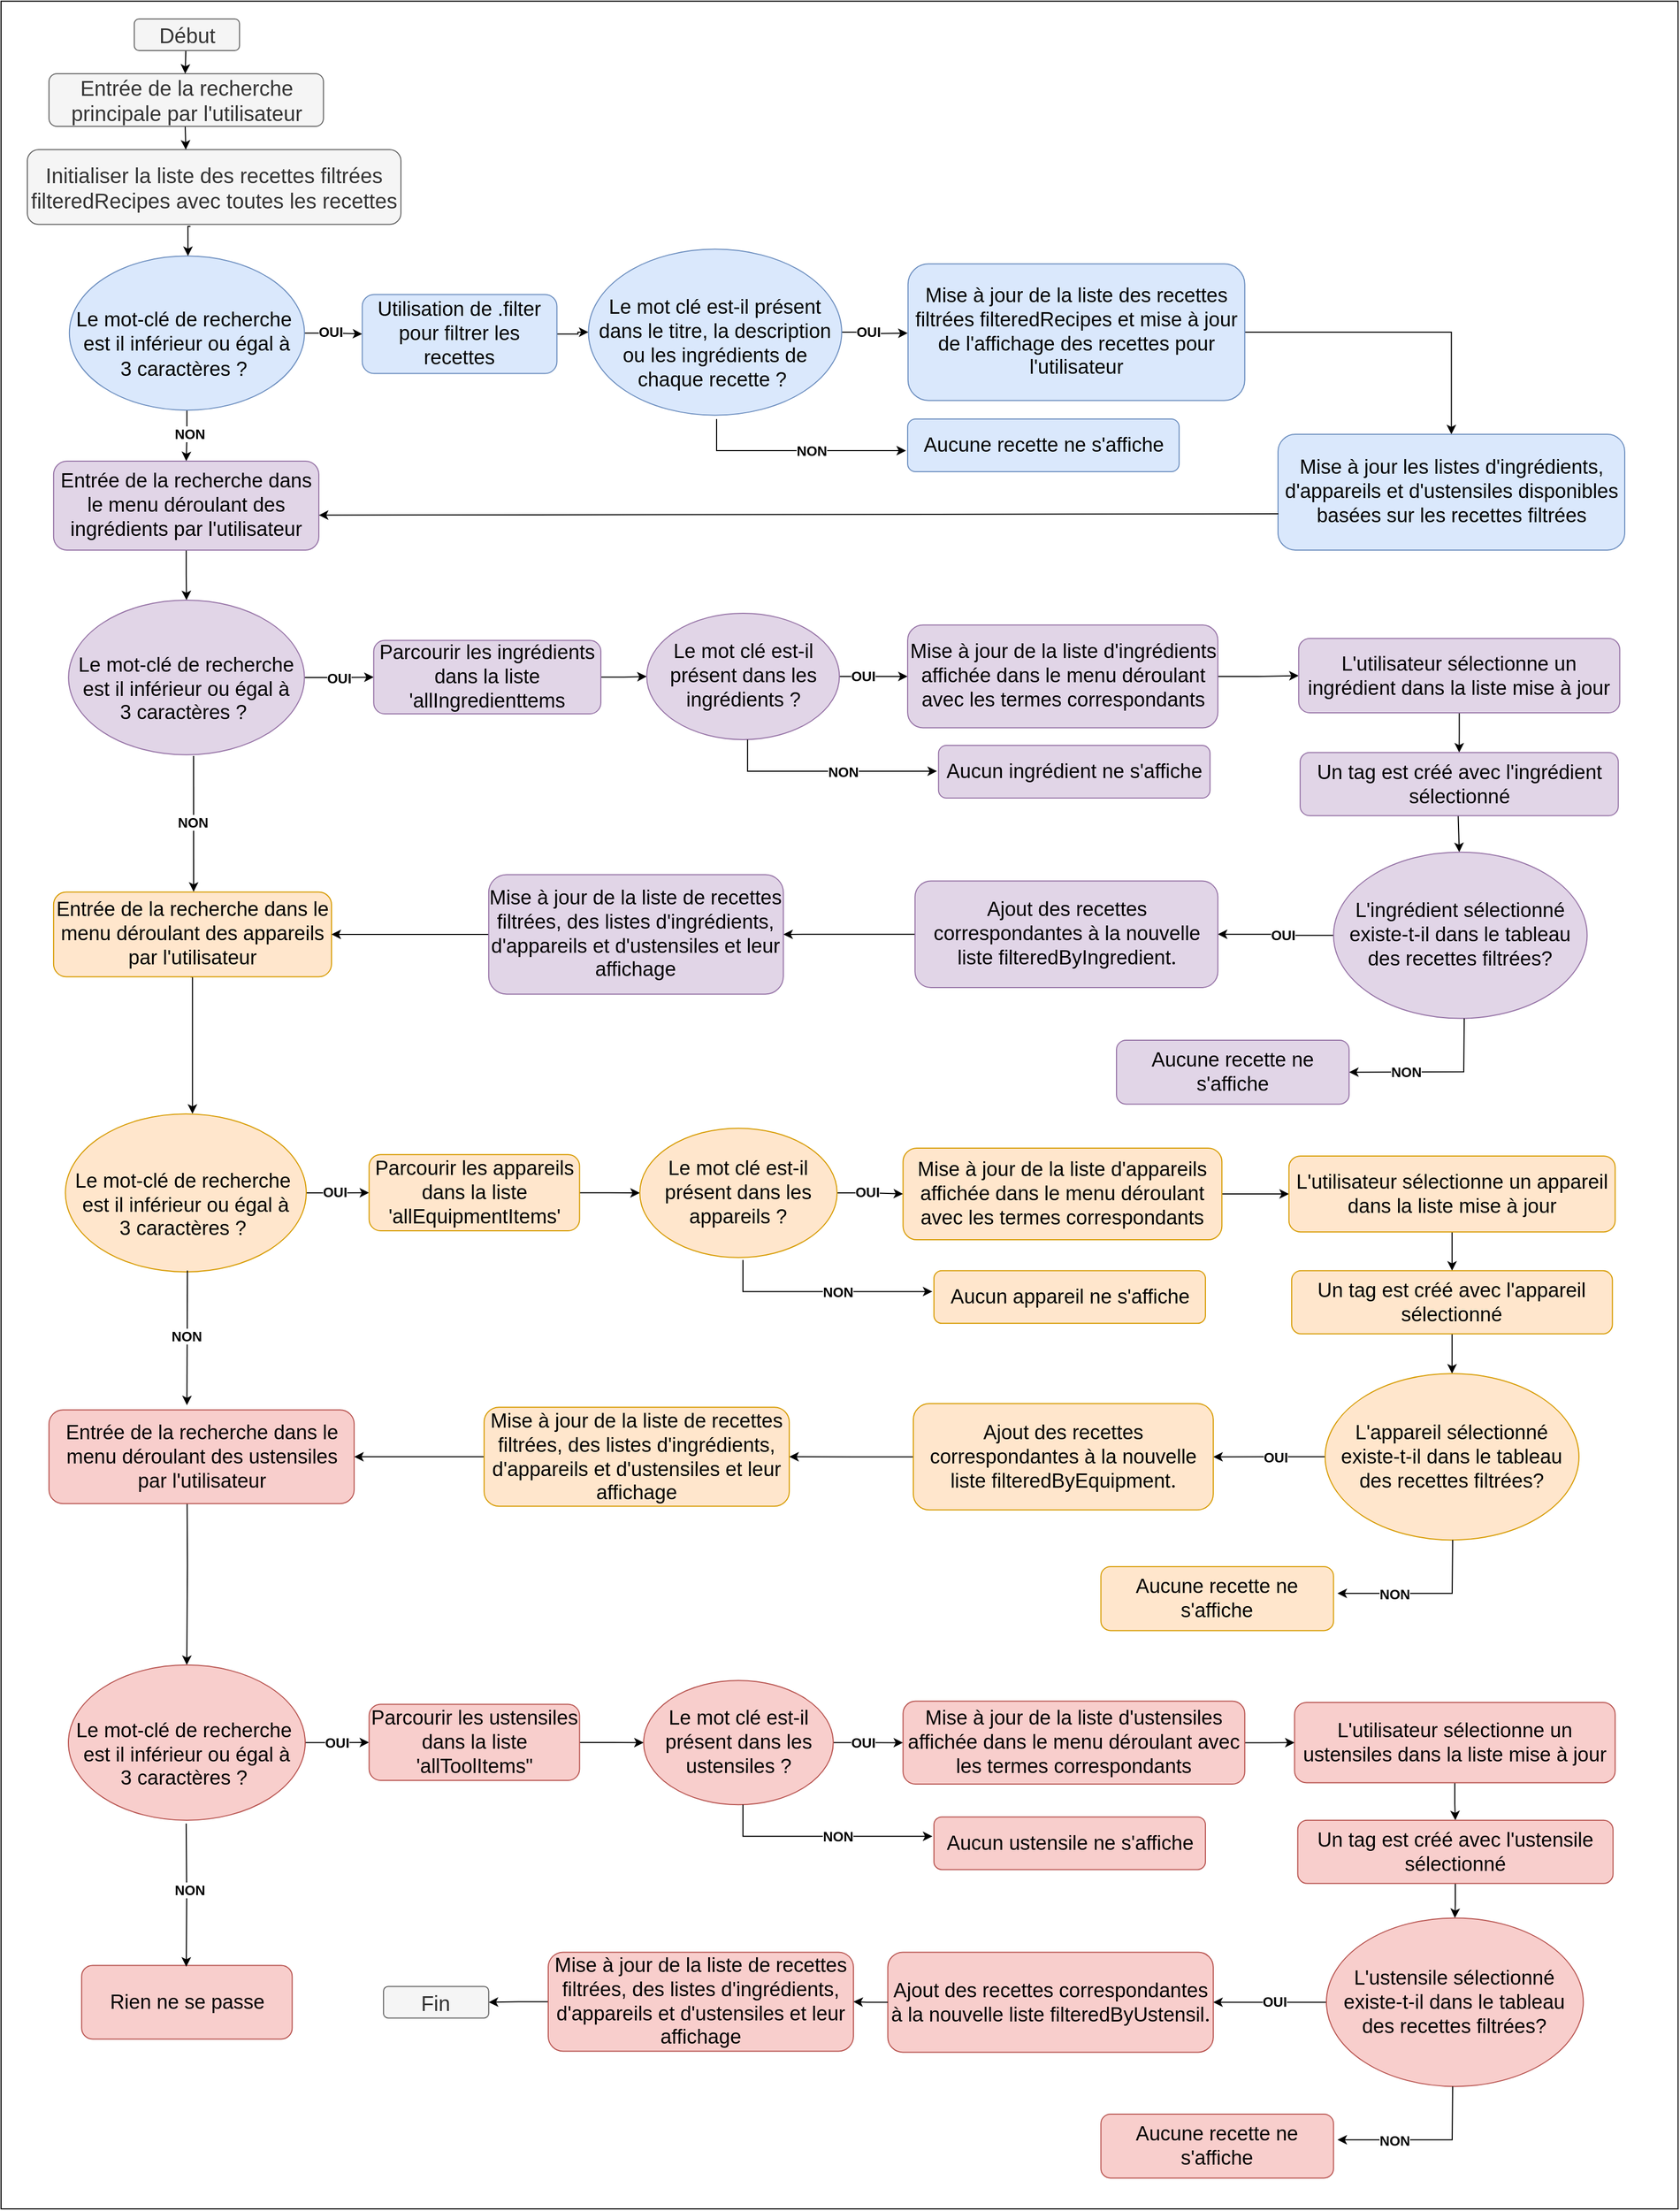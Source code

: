 <mxfile version="24.4.14" type="github">
  <diagram name="Page-1" id="Ul3hG8IQeu0czUQaKyKT">
    <mxGraphModel dx="1240" dy="653" grid="1" gridSize="10" guides="1" tooltips="1" connect="1" arrows="1" fold="1" page="1" pageScale="1" pageWidth="827" pageHeight="1169" math="0" shadow="0">
      <root>
        <mxCell id="0" />
        <mxCell id="1" parent="0" />
        <mxCell id="y2qfPMTWO536Oq6Htdhc-1" value="" style="rounded=0;whiteSpace=wrap;html=1;" vertex="1" parent="1">
          <mxGeometry x="220" y="23.16" width="1593.68" height="2096.84" as="geometry" />
        </mxCell>
        <mxCell id="y2qfPMTWO536Oq6Htdhc-2" value="&lt;font style=&quot;font-size: 20px;&quot;&gt;&lt;font style=&quot;font-size: 20px;&quot;&gt;Initialiser la liste des&amp;nbsp;&lt;/font&gt;&lt;font style=&quot;background-color: initial; font-size: 20px;&quot;&gt;recettes&amp;nbsp;&lt;/font&gt;&lt;span style=&quot;background-color: initial;&quot;&gt;filtrées filteredRecipes avec&amp;nbsp;&lt;/span&gt;&lt;/font&gt;&lt;span style=&quot;font-size: 20px; background-color: initial;&quot;&gt;toutes les recettes&lt;/span&gt;" style="rounded=1;whiteSpace=wrap;html=1;fillColor=#f5f5f5;strokeColor=#666666;fontColor=#333333;" vertex="1" parent="1">
          <mxGeometry x="245.01" y="164.09" width="354.99" height="71" as="geometry" />
        </mxCell>
        <mxCell id="y2qfPMTWO536Oq6Htdhc-3" value="" style="edgeStyle=orthogonalEdgeStyle;rounded=0;orthogonalLoop=1;jettySize=auto;html=1;" edge="1" parent="1" source="y2qfPMTWO536Oq6Htdhc-7" target="y2qfPMTWO536Oq6Htdhc-15">
          <mxGeometry relative="1" as="geometry" />
        </mxCell>
        <mxCell id="y2qfPMTWO536Oq6Htdhc-4" value="OUI" style="edgeLabel;html=1;align=center;verticalAlign=middle;resizable=0;points=[];fontSize=13;fontStyle=1" vertex="1" connectable="0" parent="y2qfPMTWO536Oq6Htdhc-3">
          <mxGeometry x="-0.139" y="2" relative="1" as="geometry">
            <mxPoint as="offset" />
          </mxGeometry>
        </mxCell>
        <mxCell id="y2qfPMTWO536Oq6Htdhc-5" value="" style="edgeStyle=orthogonalEdgeStyle;rounded=0;orthogonalLoop=1;jettySize=auto;html=1;entryX=0.5;entryY=0;entryDx=0;entryDy=0;" edge="1" parent="1" source="y2qfPMTWO536Oq6Htdhc-7" target="y2qfPMTWO536Oq6Htdhc-26">
          <mxGeometry relative="1" as="geometry">
            <mxPoint x="391.24" y="420" as="targetPoint" />
          </mxGeometry>
        </mxCell>
        <mxCell id="y2qfPMTWO536Oq6Htdhc-6" value="NON" style="edgeLabel;html=1;align=center;verticalAlign=middle;resizable=0;points=[];fontStyle=1;fontSize=13;" vertex="1" connectable="0" parent="y2qfPMTWO536Oq6Htdhc-5">
          <mxGeometry x="-0.093" y="2" relative="1" as="geometry">
            <mxPoint as="offset" />
          </mxGeometry>
        </mxCell>
        <mxCell id="y2qfPMTWO536Oq6Htdhc-7" value="&lt;font style=&quot;font-size: 19px;&quot;&gt;&lt;font style=&quot;font-size: 19px;&quot;&gt;&amp;nbsp;&lt;/font&gt;&lt;/font&gt;&lt;div&gt;&lt;font style=&quot;font-size: 19px;&quot;&gt;&lt;font style=&quot;font-size: 19px;&quot;&gt;Le mot-clé de recherche&amp;nbsp;&lt;/font&gt;&lt;/font&gt;&lt;div style=&quot;font-size: 19px;&quot;&gt;&lt;font style=&quot;font-size: 19px;&quot;&gt;&lt;font style=&quot;font-size: 19px;&quot;&gt;&amp;nbsp;est il&amp;nbsp;&lt;/font&gt;&lt;font style=&quot;background-color: initial; font-size: 19px;&quot;&gt;inférieur ou égal&amp;nbsp;&lt;/font&gt;&lt;span style=&quot;background-color: initial;&quot;&gt;à&amp;nbsp;&lt;/span&gt;&lt;/font&gt;&lt;/div&gt;&lt;div style=&quot;font-size: 19px;&quot;&gt;&lt;span style=&quot;background-color: initial;&quot;&gt;&lt;font style=&quot;font-size: 19px;&quot;&gt;3 caractères ?&lt;/font&gt;&lt;font style=&quot;font-size: 20px;&quot;&gt;&amp;nbsp;&lt;/font&gt;&lt;/span&gt;&lt;/div&gt;&lt;/div&gt;" style="ellipse;whiteSpace=wrap;html=1;aspect=fixed;fillColor=#dae8fc;strokeColor=#6c8ebf;" vertex="1" parent="1">
          <mxGeometry x="284.93" y="265.16" width="223.4" height="146.42" as="geometry" />
        </mxCell>
        <mxCell id="y2qfPMTWO536Oq6Htdhc-8" value="" style="edgeStyle=orthogonalEdgeStyle;rounded=0;orthogonalLoop=1;jettySize=auto;html=1;" edge="1" parent="1">
          <mxGeometry relative="1" as="geometry">
            <mxPoint x="395" y="142" as="sourcePoint" />
            <mxPoint x="395.571" y="164.09" as="targetPoint" />
          </mxGeometry>
        </mxCell>
        <mxCell id="y2qfPMTWO536Oq6Htdhc-9" value="&lt;font style=&quot;font-size: 20px;&quot;&gt;Entrée de la recherche principale par l&#39;utilisateur&lt;/font&gt;" style="rounded=1;whiteSpace=wrap;html=1;fillColor=#f5f5f5;strokeColor=#666666;fontColor=#333333;" vertex="1" parent="1">
          <mxGeometry x="265.55" y="92" width="260.81" height="50" as="geometry" />
        </mxCell>
        <mxCell id="y2qfPMTWO536Oq6Htdhc-10" value="" style="edgeStyle=orthogonalEdgeStyle;rounded=0;orthogonalLoop=1;jettySize=auto;html=1;" edge="1" parent="1">
          <mxGeometry relative="1" as="geometry">
            <mxPoint x="395.571" y="70" as="sourcePoint" />
            <mxPoint x="395" y="92" as="targetPoint" />
          </mxGeometry>
        </mxCell>
        <mxCell id="y2qfPMTWO536Oq6Htdhc-11" value="&lt;font style=&quot;font-size: 20px;&quot;&gt;Début&lt;/font&gt;" style="rounded=1;whiteSpace=wrap;html=1;fillColor=#f5f5f5;strokeColor=#666666;fontColor=#333333;" vertex="1" parent="1">
          <mxGeometry x="346.64" y="40" width="99.97" height="30" as="geometry" />
        </mxCell>
        <mxCell id="y2qfPMTWO536Oq6Htdhc-12" value="" style="endArrow=none;html=1;rounded=0;strokeColor=#FFFFFF;" edge="1" parent="1" source="y2qfPMTWO536Oq6Htdhc-94">
          <mxGeometry width="50" height="50" relative="1" as="geometry">
            <mxPoint x="823.87" y="1158.69" as="sourcePoint" />
            <mxPoint x="953.87" y="1158.69" as="targetPoint" />
          </mxGeometry>
        </mxCell>
        <mxCell id="y2qfPMTWO536Oq6Htdhc-13" value="" style="endArrow=classic;html=1;rounded=0;strokeColor=#FFFFFF;" edge="1" parent="1">
          <mxGeometry width="50" height="50" relative="1" as="geometry">
            <mxPoint x="953.87" y="1159.69" as="sourcePoint" />
            <mxPoint x="953.87" y="1229.69" as="targetPoint" />
          </mxGeometry>
        </mxCell>
        <mxCell id="y2qfPMTWO536Oq6Htdhc-14" value="" style="edgeStyle=orthogonalEdgeStyle;rounded=0;orthogonalLoop=1;jettySize=auto;html=1;" edge="1" parent="1" source="y2qfPMTWO536Oq6Htdhc-15" target="y2qfPMTWO536Oq6Htdhc-21">
          <mxGeometry relative="1" as="geometry" />
        </mxCell>
        <mxCell id="y2qfPMTWO536Oq6Htdhc-15" value="&lt;font style=&quot;font-size: 19px;&quot;&gt;Utilisation de .filter pour filtrer les recettes&lt;/font&gt;" style="rounded=1;whiteSpace=wrap;html=1;fillColor=#dae8fc;strokeColor=#6c8ebf;" vertex="1" parent="1">
          <mxGeometry x="563.24" y="301.73" width="185" height="75" as="geometry" />
        </mxCell>
        <mxCell id="y2qfPMTWO536Oq6Htdhc-16" value="" style="endArrow=classic;html=1;rounded=0;strokeColor=#FFFFFF;" edge="1" parent="1" source="y2qfPMTWO536Oq6Htdhc-96">
          <mxGeometry width="50" height="50" relative="1" as="geometry">
            <mxPoint x="643.87" y="1158.69" as="sourcePoint" />
            <mxPoint x="643.87" y="1408.69" as="targetPoint" />
          </mxGeometry>
        </mxCell>
        <mxCell id="y2qfPMTWO536Oq6Htdhc-19" value="" style="edgeStyle=orthogonalEdgeStyle;rounded=0;orthogonalLoop=1;jettySize=auto;html=1;" edge="1" parent="1" source="y2qfPMTWO536Oq6Htdhc-21">
          <mxGeometry relative="1" as="geometry">
            <mxPoint x="1081.54" y="338.391" as="targetPoint" />
          </mxGeometry>
        </mxCell>
        <mxCell id="y2qfPMTWO536Oq6Htdhc-20" value="OUI" style="edgeLabel;html=1;align=center;verticalAlign=middle;resizable=0;points=[];fontSize=13;fontStyle=1" vertex="1" connectable="0" parent="y2qfPMTWO536Oq6Htdhc-19">
          <mxGeometry x="-0.221" y="5" relative="1" as="geometry">
            <mxPoint y="4" as="offset" />
          </mxGeometry>
        </mxCell>
        <mxCell id="y2qfPMTWO536Oq6Htdhc-21" value="&lt;div style=&quot;font-size: 19px;&quot;&gt;&lt;font style=&quot;font-size: 19px;&quot;&gt;&lt;br&gt;&lt;/font&gt;&lt;/div&gt;&lt;font style=&quot;font-size: 19px;&quot;&gt;Le mot clé est-il présent dans le titre, la description ou les ingrédients de chaque recette ?&amp;nbsp;&lt;/font&gt;" style="ellipse;whiteSpace=wrap;html=1;aspect=fixed;fillColor=#dae8fc;strokeColor=#6c8ebf;" vertex="1" parent="1">
          <mxGeometry x="778.22" y="258.64" width="240.63" height="157.71" as="geometry" />
        </mxCell>
        <mxCell id="y2qfPMTWO536Oq6Htdhc-22" value="" style="edgeStyle=orthogonalEdgeStyle;rounded=0;orthogonalLoop=1;jettySize=auto;html=1;" edge="1" parent="1" source="y2qfPMTWO536Oq6Htdhc-23" target="y2qfPMTWO536Oq6Htdhc-24">
          <mxGeometry relative="1" as="geometry" />
        </mxCell>
        <mxCell id="y2qfPMTWO536Oq6Htdhc-23" value="&lt;font style=&quot;font-size: 19px;&quot;&gt;Mise à jour de la liste des recettes filtrées filteredRecipes et mise à jour de l&#39;affichage des recettes pour l&#39;utilisateur&lt;/font&gt;" style="rounded=1;whiteSpace=wrap;html=1;fillColor=#dae8fc;strokeColor=#6c8ebf;" vertex="1" parent="1">
          <mxGeometry x="1081.89" y="272.66" width="320" height="129.66" as="geometry" />
        </mxCell>
        <mxCell id="y2qfPMTWO536Oq6Htdhc-24" value="&lt;font style=&quot;font-size: 19px;&quot;&gt;Mise à jour les listes d&#39;ingrédients, d&#39;appareils et d&#39;ustensiles disponibles basées sur les recettes filtrées&lt;/font&gt;" style="rounded=1;whiteSpace=wrap;html=1;fillColor=#dae8fc;strokeColor=#6c8ebf;" vertex="1" parent="1">
          <mxGeometry x="1433.5" y="434.46" width="329.48" height="110" as="geometry" />
        </mxCell>
        <mxCell id="y2qfPMTWO536Oq6Htdhc-25" value="" style="edgeStyle=orthogonalEdgeStyle;rounded=0;orthogonalLoop=1;jettySize=auto;html=1;" edge="1" parent="1" source="y2qfPMTWO536Oq6Htdhc-26" target="y2qfPMTWO536Oq6Htdhc-29">
          <mxGeometry relative="1" as="geometry" />
        </mxCell>
        <mxCell id="y2qfPMTWO536Oq6Htdhc-26" value="&lt;font style=&quot;font-size: 19px;&quot;&gt;Entrée de la recherche dans le menu déroulant des ingrédients par l&#39;utilisateur&lt;/font&gt;" style="rounded=1;whiteSpace=wrap;html=1;fillColor=#e1d5e7;strokeColor=#9673a6;" vertex="1" parent="1">
          <mxGeometry x="269.92" y="460" width="252.07" height="84.46" as="geometry" />
        </mxCell>
        <mxCell id="y2qfPMTWO536Oq6Htdhc-27" value="" style="edgeStyle=orthogonalEdgeStyle;rounded=0;orthogonalLoop=1;jettySize=auto;html=1;" edge="1" parent="1" source="y2qfPMTWO536Oq6Htdhc-29" target="y2qfPMTWO536Oq6Htdhc-31">
          <mxGeometry relative="1" as="geometry" />
        </mxCell>
        <mxCell id="y2qfPMTWO536Oq6Htdhc-28" value="OUI" style="edgeLabel;html=1;align=center;verticalAlign=middle;resizable=0;points=[];fontStyle=1;fontSize=13;" vertex="1" connectable="0" parent="y2qfPMTWO536Oq6Htdhc-27">
          <mxGeometry x="-0.032" relative="1" as="geometry">
            <mxPoint as="offset" />
          </mxGeometry>
        </mxCell>
        <mxCell id="y2qfPMTWO536Oq6Htdhc-29" value="&lt;div&gt;&lt;font style=&quot;font-size: 19px;&quot;&gt;&lt;font style=&quot;font-size: 19px;&quot;&gt;&lt;br&gt;&lt;/font&gt;&lt;/font&gt;&lt;/div&gt;&lt;font style=&quot;font-size: 19px;&quot;&gt;&lt;font style=&quot;font-size: 19px;&quot;&gt;&amp;nbsp;&lt;/font&gt;&lt;font style=&quot;font-size: 19px;&quot;&gt;Le mot-clé de recherche&amp;nbsp;&lt;/font&gt;&lt;/font&gt;&lt;div style=&quot;font-size: 19px;&quot;&gt;&lt;font style=&quot;font-size: 19px;&quot;&gt;&lt;font style=&quot;font-size: 19px;&quot;&gt;&amp;nbsp;est il&amp;nbsp;&lt;/font&gt;&lt;font style=&quot;background-color: initial; font-size: 19px;&quot;&gt;inférieur ou égal&amp;nbsp;&lt;/font&gt;&lt;span style=&quot;background-color: initial;&quot;&gt;à&amp;nbsp;&lt;/span&gt;&lt;/font&gt;&lt;/div&gt;&lt;div style=&quot;font-size: 19px;&quot;&gt;&lt;span style=&quot;background-color: initial;&quot;&gt;&lt;font style=&quot;font-size: 19px;&quot;&gt;&lt;font style=&quot;font-size: 19px;&quot;&gt;3 caractères ?&lt;/font&gt;&lt;font style=&quot;font-size: 19px;&quot;&gt;&amp;nbsp;&lt;/font&gt;&lt;/font&gt;&lt;/span&gt;&lt;/div&gt;" style="ellipse;whiteSpace=wrap;html=1;aspect=fixed;fillColor=#e1d5e7;strokeColor=#9673a6;" vertex="1" parent="1">
          <mxGeometry x="284.14" y="592" width="224.16" height="146.91" as="geometry" />
        </mxCell>
        <mxCell id="y2qfPMTWO536Oq6Htdhc-30" value="" style="edgeStyle=orthogonalEdgeStyle;rounded=0;orthogonalLoop=1;jettySize=auto;html=1;" edge="1" parent="1" source="y2qfPMTWO536Oq6Htdhc-31" target="y2qfPMTWO536Oq6Htdhc-34">
          <mxGeometry relative="1" as="geometry" />
        </mxCell>
        <mxCell id="y2qfPMTWO536Oq6Htdhc-31" value="&lt;font style=&quot;font-size: 19px;&quot;&gt;Parcourir les ingrédients dans la liste &#39;allIngredienttems&lt;/font&gt;" style="rounded=1;whiteSpace=wrap;html=1;fillColor=#e1d5e7;strokeColor=#9673a6;" vertex="1" parent="1">
          <mxGeometry x="574.14" y="630.27" width="215.86" height="69.73" as="geometry" />
        </mxCell>
        <mxCell id="y2qfPMTWO536Oq6Htdhc-32" value="" style="edgeStyle=orthogonalEdgeStyle;rounded=0;orthogonalLoop=1;jettySize=auto;html=1;" edge="1" parent="1" source="y2qfPMTWO536Oq6Htdhc-34" target="y2qfPMTWO536Oq6Htdhc-36">
          <mxGeometry relative="1" as="geometry" />
        </mxCell>
        <mxCell id="y2qfPMTWO536Oq6Htdhc-33" value="OUI" style="edgeLabel;html=1;align=center;verticalAlign=middle;resizable=0;points=[];fontSize=13;fontStyle=1" vertex="1" connectable="0" parent="y2qfPMTWO536Oq6Htdhc-32">
          <mxGeometry x="-0.456" y="2" relative="1" as="geometry">
            <mxPoint x="5" y="1" as="offset" />
          </mxGeometry>
        </mxCell>
        <mxCell id="y2qfPMTWO536Oq6Htdhc-34" value="&lt;font style=&quot;font-size: 19px;&quot;&gt;Le mot clé est-il présent dans les ingrédients ?&lt;/font&gt;" style="ellipse;whiteSpace=wrap;html=1;aspect=fixed;fillColor=#e1d5e7;strokeColor=#9673a6;" vertex="1" parent="1">
          <mxGeometry x="833.58" y="604.46" width="183.09" height="120" as="geometry" />
        </mxCell>
        <mxCell id="y2qfPMTWO536Oq6Htdhc-35" value="" style="edgeStyle=orthogonalEdgeStyle;rounded=0;orthogonalLoop=1;jettySize=auto;html=1;" edge="1" parent="1" source="y2qfPMTWO536Oq6Htdhc-36" target="y2qfPMTWO536Oq6Htdhc-38">
          <mxGeometry relative="1" as="geometry" />
        </mxCell>
        <mxCell id="y2qfPMTWO536Oq6Htdhc-36" value="&lt;font style=&quot;font-size: 19px;&quot;&gt;Mise à jour de la liste d&#39;ingrédients affichée dans le menu déroulant avec les termes correspondants&lt;/font&gt;" style="rounded=1;whiteSpace=wrap;html=1;fillColor=#e1d5e7;strokeColor=#9673a6;" vertex="1" parent="1">
          <mxGeometry x="1081.54" y="615.61" width="294.78" height="97.69" as="geometry" />
        </mxCell>
        <mxCell id="y2qfPMTWO536Oq6Htdhc-37" value="" style="edgeStyle=orthogonalEdgeStyle;rounded=0;orthogonalLoop=1;jettySize=auto;html=1;" edge="1" parent="1" source="y2qfPMTWO536Oq6Htdhc-38" target="y2qfPMTWO536Oq6Htdhc-40">
          <mxGeometry relative="1" as="geometry" />
        </mxCell>
        <mxCell id="y2qfPMTWO536Oq6Htdhc-38" value="&lt;font style=&quot;font-size: 19px;&quot;&gt;L&#39;utilisateur sélectionne un ingrédient dans la liste mise à jour&lt;/font&gt;" style="rounded=1;whiteSpace=wrap;html=1;fillColor=#e1d5e7;strokeColor=#9673a6;" vertex="1" parent="1">
          <mxGeometry x="1453.15" y="628.38" width="305.09" height="70.67" as="geometry" />
        </mxCell>
        <mxCell id="y2qfPMTWO536Oq6Htdhc-39" value="" style="edgeStyle=orthogonalEdgeStyle;rounded=0;orthogonalLoop=1;jettySize=auto;html=1;" edge="1" parent="1">
          <mxGeometry relative="1" as="geometry">
            <mxPoint x="1604.714" y="796.71" as="sourcePoint" />
            <mxPoint x="1605.745" y="831.36" as="targetPoint" />
          </mxGeometry>
        </mxCell>
        <mxCell id="y2qfPMTWO536Oq6Htdhc-40" value="&lt;font style=&quot;font-size: 19px;&quot;&gt;Un tag est créé avec l&#39;ingrédient sélectionné&lt;/font&gt;" style="rounded=1;whiteSpace=wrap;html=1;fillColor=#e1d5e7;strokeColor=#9673a6;" vertex="1" parent="1">
          <mxGeometry x="1454.53" y="736.71" width="302.33" height="60" as="geometry" />
        </mxCell>
        <mxCell id="y2qfPMTWO536Oq6Htdhc-41" value="" style="edgeStyle=orthogonalEdgeStyle;rounded=0;orthogonalLoop=1;jettySize=auto;html=1;" edge="1" parent="1" source="y2qfPMTWO536Oq6Htdhc-43" target="y2qfPMTWO536Oq6Htdhc-45">
          <mxGeometry relative="1" as="geometry" />
        </mxCell>
        <mxCell id="y2qfPMTWO536Oq6Htdhc-42" value="OUI" style="edgeLabel;html=1;align=center;verticalAlign=middle;resizable=0;points=[];fontSize=13;fontStyle=1" vertex="1" connectable="0" parent="y2qfPMTWO536Oq6Htdhc-41">
          <mxGeometry x="-0.232" y="-3" relative="1" as="geometry">
            <mxPoint x="-6" y="2" as="offset" />
          </mxGeometry>
        </mxCell>
        <mxCell id="y2qfPMTWO536Oq6Htdhc-43" value="&lt;font style=&quot;font-size: 19px;&quot;&gt;L&#39;ingrédient sélectionné existe-t-il dans le tableau des recettes filtrées?&lt;/font&gt;" style="ellipse;whiteSpace=wrap;html=1;aspect=fixed;fillColor=#e1d5e7;strokeColor=#9673a6;" vertex="1" parent="1">
          <mxGeometry x="1486.25" y="831.36" width="240.99" height="157.95" as="geometry" />
        </mxCell>
        <mxCell id="y2qfPMTWO536Oq6Htdhc-44" value="" style="edgeStyle=orthogonalEdgeStyle;rounded=0;orthogonalLoop=1;jettySize=auto;html=1;" edge="1" parent="1" source="y2qfPMTWO536Oq6Htdhc-45" target="y2qfPMTWO536Oq6Htdhc-49">
          <mxGeometry relative="1" as="geometry" />
        </mxCell>
        <mxCell id="y2qfPMTWO536Oq6Htdhc-45" value="&lt;font style=&quot;font-size: 19px;&quot;&gt;Ajout des recettes correspondantes à la nouvelle liste filteredByIngredient&lt;font style=&quot;font-size: 19px;&quot;&gt;&lt;span style=&quot;font-family: ui-sans-serif, -apple-system, system-ui, &amp;quot;Segoe UI&amp;quot;, Roboto, Ubuntu, Cantarell, &amp;quot;Noto Sans&amp;quot;, sans-serif, Helvetica, &amp;quot;Apple Color Emoji&amp;quot;, Arial, &amp;quot;Segoe UI Emoji&amp;quot;, &amp;quot;Segoe UI Symbol&amp;quot;; text-align: left; white-space-collapse: preserve;&quot;&gt;.&lt;/span&gt;&lt;/font&gt;&lt;/font&gt;" style="rounded=1;whiteSpace=wrap;html=1;fillColor=#e1d5e7;strokeColor=#9673a6;" vertex="1" parent="1">
          <mxGeometry x="1088.57" y="858.73" width="287.75" height="101.27" as="geometry" />
        </mxCell>
        <mxCell id="y2qfPMTWO536Oq6Htdhc-46" value="" style="edgeStyle=orthogonalEdgeStyle;rounded=0;orthogonalLoop=1;jettySize=auto;html=1;entryX=0.545;entryY=-0.001;entryDx=0;entryDy=0;entryPerimeter=0;" edge="1" parent="1">
          <mxGeometry relative="1" as="geometry">
            <mxPoint x="400" y="949.72" as="sourcePoint" />
            <mxPoint x="401.899" y="1079.85" as="targetPoint" />
            <Array as="points">
              <mxPoint x="402" y="950" />
            </Array>
          </mxGeometry>
        </mxCell>
        <mxCell id="y2qfPMTWO536Oq6Htdhc-47" value="&lt;font style=&quot;font-size: 19px;&quot;&gt;Entrée de la recherche dans le menu déroulant des appareils par l&#39;utilisateur&lt;/font&gt;" style="rounded=1;whiteSpace=wrap;html=1;fillColor=#ffe6cc;strokeColor=#d79b00;" vertex="1" parent="1">
          <mxGeometry x="269.92" y="869.23" width="264.1" height="80.49" as="geometry" />
        </mxCell>
        <mxCell id="y2qfPMTWO536Oq6Htdhc-48" value="" style="edgeStyle=orthogonalEdgeStyle;rounded=0;orthogonalLoop=1;jettySize=auto;html=1;" edge="1" parent="1" source="y2qfPMTWO536Oq6Htdhc-49" target="y2qfPMTWO536Oq6Htdhc-47">
          <mxGeometry relative="1" as="geometry" />
        </mxCell>
        <mxCell id="y2qfPMTWO536Oq6Htdhc-49" value="&lt;font style=&quot;font-size: 19px;&quot;&gt;Mise à jour de la liste de recettes filtrées, des listes d&#39;ingrédients, d&#39;appareils et d&#39;ustensiles et leur affichage&lt;/font&gt;" style="rounded=1;whiteSpace=wrap;html=1;fillColor=#e1d5e7;strokeColor=#9673a6;" vertex="1" parent="1">
          <mxGeometry x="683.42" y="852.72" width="280" height="113.5" as="geometry" />
        </mxCell>
        <mxCell id="y2qfPMTWO536Oq6Htdhc-50" value="" style="endArrow=none;html=1;rounded=0;strokeColor=#FFFFFF;" edge="1" parent="1">
          <mxGeometry width="50" height="50" relative="1" as="geometry">
            <mxPoint x="836.16" y="1998.69" as="sourcePoint" />
            <mxPoint x="966.16" y="1998.69" as="targetPoint" />
          </mxGeometry>
        </mxCell>
        <mxCell id="y2qfPMTWO536Oq6Htdhc-51" value="" style="edgeStyle=orthogonalEdgeStyle;rounded=0;orthogonalLoop=1;jettySize=auto;html=1;" edge="1" parent="1" source="y2qfPMTWO536Oq6Htdhc-53" target="y2qfPMTWO536Oq6Htdhc-96">
          <mxGeometry relative="1" as="geometry" />
        </mxCell>
        <mxCell id="y2qfPMTWO536Oq6Htdhc-52" value="OUI" style="edgeLabel;html=1;align=center;verticalAlign=middle;resizable=0;points=[];fontSize=13;fontStyle=1" vertex="1" connectable="0" parent="y2qfPMTWO536Oq6Htdhc-51">
          <mxGeometry x="-0.032" relative="1" as="geometry">
            <mxPoint x="-2" y="-1" as="offset" />
          </mxGeometry>
        </mxCell>
        <mxCell id="y2qfPMTWO536Oq6Htdhc-53" value="&lt;font style=&quot;font-size: 19px;&quot;&gt;&lt;font style=&quot;font-size: 19px;&quot;&gt;&amp;nbsp;&lt;/font&gt;&lt;/font&gt;&lt;div&gt;&lt;font style=&quot;font-size: 19px;&quot;&gt;&lt;font style=&quot;font-size: 19px;&quot;&gt;Le mot-clé de recherche&amp;nbsp;&lt;/font&gt;&lt;/font&gt;&lt;div style=&quot;font-size: 19px;&quot;&gt;&lt;font style=&quot;font-size: 19px;&quot;&gt;&lt;font style=&quot;font-size: 19px;&quot;&gt;&amp;nbsp;est il&amp;nbsp;&lt;/font&gt;&lt;font style=&quot;background-color: initial; font-size: 19px;&quot;&gt;inférieur ou égal&amp;nbsp;&lt;/font&gt;&lt;span style=&quot;background-color: initial;&quot;&gt;à&amp;nbsp;&lt;/span&gt;&lt;/font&gt;&lt;/div&gt;&lt;div style=&quot;font-size: 19px;&quot;&gt;&lt;span style=&quot;background-color: initial;&quot;&gt;&lt;font style=&quot;font-size: 19px;&quot;&gt;&lt;font style=&quot;font-size: 19px;&quot;&gt;3 caractères&lt;/font&gt;&lt;font style=&quot;font-size: 19px;&quot;&gt; &lt;/font&gt;&lt;font style=&quot;font-size: 19px;&quot;&gt;?&amp;nbsp;&lt;/font&gt;&lt;/font&gt;&lt;/span&gt;&lt;/div&gt;&lt;/div&gt;" style="ellipse;whiteSpace=wrap;html=1;aspect=fixed;fillColor=#ffe6cc;strokeColor=#d79b00;" vertex="1" parent="1">
          <mxGeometry x="281.17" y="1080" width="228.86" height="150" as="geometry" />
        </mxCell>
        <mxCell id="y2qfPMTWO536Oq6Htdhc-54" value="" style="edgeStyle=orthogonalEdgeStyle;rounded=0;orthogonalLoop=1;jettySize=auto;html=1;" edge="1" parent="1" source="y2qfPMTWO536Oq6Htdhc-96" target="y2qfPMTWO536Oq6Htdhc-94">
          <mxGeometry relative="1" as="geometry" />
        </mxCell>
        <mxCell id="y2qfPMTWO536Oq6Htdhc-55" value="" style="edgeStyle=orthogonalEdgeStyle;rounded=0;orthogonalLoop=1;jettySize=auto;html=1;" edge="1" parent="1" source="y2qfPMTWO536Oq6Htdhc-94" target="y2qfPMTWO536Oq6Htdhc-58">
          <mxGeometry relative="1" as="geometry" />
        </mxCell>
        <mxCell id="y2qfPMTWO536Oq6Htdhc-56" value="OUI" style="edgeLabel;html=1;align=center;verticalAlign=middle;resizable=0;points=[];fontSize=13;fontStyle=1" vertex="1" connectable="0" parent="y2qfPMTWO536Oq6Htdhc-55">
          <mxGeometry x="-0.504" relative="1" as="geometry">
            <mxPoint x="12" y="-1" as="offset" />
          </mxGeometry>
        </mxCell>
        <mxCell id="y2qfPMTWO536Oq6Htdhc-57" value="" style="edgeStyle=orthogonalEdgeStyle;rounded=0;orthogonalLoop=1;jettySize=auto;html=1;" edge="1" parent="1" source="y2qfPMTWO536Oq6Htdhc-58" target="y2qfPMTWO536Oq6Htdhc-60">
          <mxGeometry relative="1" as="geometry" />
        </mxCell>
        <mxCell id="y2qfPMTWO536Oq6Htdhc-58" value="&lt;font style=&quot;font-size: 19px;&quot;&gt;Mise à jour de la liste d&#39;appareils affichée dans le menu déroulant avec les termes correspondants&lt;/font&gt;" style="rounded=1;whiteSpace=wrap;html=1;fillColor=#ffe6cc;strokeColor=#d79b00;" vertex="1" parent="1">
          <mxGeometry x="1077.17" y="1112.44" width="303" height="87.12" as="geometry" />
        </mxCell>
        <mxCell id="y2qfPMTWO536Oq6Htdhc-59" value="" style="edgeStyle=orthogonalEdgeStyle;rounded=0;orthogonalLoop=1;jettySize=auto;html=1;" edge="1" parent="1" source="y2qfPMTWO536Oq6Htdhc-60" target="y2qfPMTWO536Oq6Htdhc-62">
          <mxGeometry relative="1" as="geometry" />
        </mxCell>
        <mxCell id="y2qfPMTWO536Oq6Htdhc-60" value="&lt;font style=&quot;font-size: 19px;&quot;&gt;L&#39;utilisateur sélectionne un appareil dans la liste mise à jour&lt;/font&gt;" style="rounded=1;whiteSpace=wrap;html=1;fillColor=#ffe6cc;strokeColor=#d79b00;" vertex="1" parent="1">
          <mxGeometry x="1443.87" y="1119.95" width="310" height="72.12" as="geometry" />
        </mxCell>
        <mxCell id="y2qfPMTWO536Oq6Htdhc-61" value="" style="edgeStyle=orthogonalEdgeStyle;rounded=0;orthogonalLoop=1;jettySize=auto;html=1;" edge="1" parent="1" source="y2qfPMTWO536Oq6Htdhc-62" target="y2qfPMTWO536Oq6Htdhc-65">
          <mxGeometry relative="1" as="geometry" />
        </mxCell>
        <mxCell id="y2qfPMTWO536Oq6Htdhc-62" value="&lt;font style=&quot;font-size: 19px;&quot;&gt;Un tag est créé avec l&#39;appareil sélectionné&lt;/font&gt;" style="rounded=1;whiteSpace=wrap;html=1;fillColor=#ffe6cc;strokeColor=#d79b00;" vertex="1" parent="1">
          <mxGeometry x="1446.46" y="1228.91" width="304.81" height="60" as="geometry" />
        </mxCell>
        <mxCell id="y2qfPMTWO536Oq6Htdhc-63" value="" style="edgeStyle=orthogonalEdgeStyle;rounded=0;orthogonalLoop=1;jettySize=auto;html=1;" edge="1" parent="1" source="y2qfPMTWO536Oq6Htdhc-65" target="y2qfPMTWO536Oq6Htdhc-67">
          <mxGeometry relative="1" as="geometry" />
        </mxCell>
        <mxCell id="y2qfPMTWO536Oq6Htdhc-64" value="OUI" style="edgeLabel;html=1;align=center;verticalAlign=middle;resizable=0;points=[];fontSize=13;fontStyle=1" vertex="1" connectable="0" parent="y2qfPMTWO536Oq6Htdhc-63">
          <mxGeometry x="-0.486" y="-3" relative="1" as="geometry">
            <mxPoint x="-20" y="3" as="offset" />
          </mxGeometry>
        </mxCell>
        <mxCell id="y2qfPMTWO536Oq6Htdhc-65" value="&lt;font style=&quot;font-size: 19px;&quot;&gt;L&#39;appareil sélectionné existe-t-il dans le tableau des recettes filtrées?&lt;/font&gt;" style="ellipse;whiteSpace=wrap;html=1;aspect=fixed;fillColor=#ffe6cc;strokeColor=#d79b00;" vertex="1" parent="1">
          <mxGeometry x="1478.27" y="1326.61" width="241.2" height="158.08" as="geometry" />
        </mxCell>
        <mxCell id="y2qfPMTWO536Oq6Htdhc-66" value="" style="edgeStyle=orthogonalEdgeStyle;rounded=0;orthogonalLoop=1;jettySize=auto;html=1;" edge="1" parent="1" source="y2qfPMTWO536Oq6Htdhc-67" target="y2qfPMTWO536Oq6Htdhc-69">
          <mxGeometry relative="1" as="geometry" />
        </mxCell>
        <mxCell id="y2qfPMTWO536Oq6Htdhc-67" value="&lt;span style=&quot;font-size: 19px;&quot;&gt;Ajout des recettes correspondantes à la nouvelle liste filteredByEquipment&lt;/span&gt;&lt;font style=&quot;font-size: 19px;&quot;&gt;&lt;span style=&quot;font-family: ui-sans-serif, -apple-system, system-ui, &amp;quot;Segoe UI&amp;quot;, Roboto, Ubuntu, Cantarell, &amp;quot;Noto Sans&amp;quot;, sans-serif, Helvetica, &amp;quot;Apple Color Emoji&amp;quot;, Arial, &amp;quot;Segoe UI Emoji&amp;quot;, &amp;quot;Segoe UI Symbol&amp;quot;; text-align: left; white-space-collapse: preserve;&quot;&gt;.&lt;/span&gt;&lt;/font&gt;" style="rounded=1;whiteSpace=wrap;html=1;fillColor=#ffe6cc;strokeColor=#d79b00;" vertex="1" parent="1">
          <mxGeometry x="1086.95" y="1355.15" width="285" height="101" as="geometry" />
        </mxCell>
        <mxCell id="y2qfPMTWO536Oq6Htdhc-68" value="" style="edgeStyle=orthogonalEdgeStyle;rounded=0;orthogonalLoop=1;jettySize=auto;html=1;" edge="1" parent="1" source="y2qfPMTWO536Oq6Htdhc-69" target="y2qfPMTWO536Oq6Htdhc-71">
          <mxGeometry relative="1" as="geometry" />
        </mxCell>
        <mxCell id="y2qfPMTWO536Oq6Htdhc-69" value="&lt;span style=&quot;font-size: 19px;&quot;&gt;Mise à jour de la liste de recettes filtrées, des listes d&#39;ingrédients, d&#39;appareils et d&#39;ustensiles et leur affichage&lt;/span&gt;" style="rounded=1;whiteSpace=wrap;html=1;fillColor=#ffe6cc;strokeColor=#d79b00;" vertex="1" parent="1">
          <mxGeometry x="679.05" y="1358.63" width="290" height="94.04" as="geometry" />
        </mxCell>
        <mxCell id="y2qfPMTWO536Oq6Htdhc-70" value="" style="edgeStyle=orthogonalEdgeStyle;rounded=0;orthogonalLoop=1;jettySize=auto;html=1;entryX=0.5;entryY=0;entryDx=0;entryDy=0;" edge="1" parent="1" target="y2qfPMTWO536Oq6Htdhc-74">
          <mxGeometry relative="1" as="geometry">
            <mxPoint x="396.63" y="1412.69" as="sourcePoint" />
            <mxPoint x="396.51" y="1465.39" as="targetPoint" />
          </mxGeometry>
        </mxCell>
        <mxCell id="y2qfPMTWO536Oq6Htdhc-71" value="&lt;font style=&quot;font-size: 19px;&quot;&gt;Entrée de la recherche dans le menu déroulant des ustensiles par l&#39;utilisateur&lt;/font&gt;" style="rounded=1;whiteSpace=wrap;html=1;fillColor=#f8cecc;strokeColor=#b85450;" vertex="1" parent="1">
          <mxGeometry x="265.55" y="1361.13" width="290" height="89.04" as="geometry" />
        </mxCell>
        <mxCell id="y2qfPMTWO536Oq6Htdhc-72" value="" style="edgeStyle=orthogonalEdgeStyle;rounded=0;orthogonalLoop=1;jettySize=auto;html=1;" edge="1" parent="1" source="y2qfPMTWO536Oq6Htdhc-74" target="y2qfPMTWO536Oq6Htdhc-76">
          <mxGeometry relative="1" as="geometry" />
        </mxCell>
        <mxCell id="y2qfPMTWO536Oq6Htdhc-73" value="OUI" style="edgeLabel;html=1;align=center;verticalAlign=middle;resizable=0;points=[];fontSize=13;fontStyle=1" vertex="1" connectable="0" parent="y2qfPMTWO536Oq6Htdhc-72">
          <mxGeometry x="-0.032" relative="1" as="geometry">
            <mxPoint as="offset" />
          </mxGeometry>
        </mxCell>
        <mxCell id="y2qfPMTWO536Oq6Htdhc-74" value="&lt;font style=&quot;font-size: 19px;&quot;&gt;&lt;font style=&quot;font-size: 19px;&quot;&gt;&amp;nbsp;&lt;/font&gt;&lt;/font&gt;&lt;div&gt;&lt;font style=&quot;font-size: 19px;&quot;&gt;&lt;font style=&quot;font-size: 19px;&quot;&gt;Le mot-clé de recherche&amp;nbsp;&lt;/font&gt;&lt;/font&gt;&lt;div style=&quot;font-size: 19px;&quot;&gt;&lt;font style=&quot;font-size: 19px;&quot;&gt;&lt;font style=&quot;font-size: 19px;&quot;&gt;&amp;nbsp;est il&amp;nbsp;&lt;/font&gt;&lt;font style=&quot;background-color: initial; font-size: 19px;&quot;&gt;inférieur ou égal&amp;nbsp;&lt;/font&gt;&lt;span style=&quot;background-color: initial;&quot;&gt;à&amp;nbsp;&lt;/span&gt;&lt;/font&gt;&lt;/div&gt;&lt;div style=&quot;font-size: 19px;&quot;&gt;&lt;span style=&quot;background-color: initial;&quot;&gt;&lt;font style=&quot;font-size: 19px;&quot;&gt;3 caractères ?&amp;nbsp;&lt;/font&gt;&lt;/span&gt;&lt;/div&gt;&lt;/div&gt;" style="ellipse;whiteSpace=wrap;html=1;aspect=fixed;fillColor=#f8cecc;strokeColor=#b85450;" vertex="1" parent="1">
          <mxGeometry x="283.99" y="1603.39" width="225.04" height="147.49" as="geometry" />
        </mxCell>
        <mxCell id="y2qfPMTWO536Oq6Htdhc-75" value="" style="edgeStyle=orthogonalEdgeStyle;rounded=0;orthogonalLoop=1;jettySize=auto;html=1;" edge="1" parent="1" source="y2qfPMTWO536Oq6Htdhc-76" target="y2qfPMTWO536Oq6Htdhc-79">
          <mxGeometry relative="1" as="geometry" />
        </mxCell>
        <mxCell id="y2qfPMTWO536Oq6Htdhc-76" value="&lt;font style=&quot;font-size: 19px;&quot;&gt;Parcourir les ustensiles dans la liste &#39;allToolItems&quot;&lt;/font&gt;" style="rounded=1;whiteSpace=wrap;html=1;fillColor=#f8cecc;strokeColor=#b85450;" vertex="1" parent="1">
          <mxGeometry x="569.77" y="1640.75" width="200" height="72.25" as="geometry" />
        </mxCell>
        <mxCell id="y2qfPMTWO536Oq6Htdhc-77" value="" style="edgeStyle=orthogonalEdgeStyle;rounded=0;orthogonalLoop=1;jettySize=auto;html=1;" edge="1" parent="1" source="y2qfPMTWO536Oq6Htdhc-79" target="y2qfPMTWO536Oq6Htdhc-81">
          <mxGeometry relative="1" as="geometry" />
        </mxCell>
        <mxCell id="y2qfPMTWO536Oq6Htdhc-78" value="OUI" style="edgeLabel;html=1;align=center;verticalAlign=middle;resizable=0;points=[];fontSize=13;fontStyle=1" vertex="1" connectable="0" parent="y2qfPMTWO536Oq6Htdhc-77">
          <mxGeometry x="-0.217" y="2" relative="1" as="geometry">
            <mxPoint x="2" y="2" as="offset" />
          </mxGeometry>
        </mxCell>
        <mxCell id="y2qfPMTWO536Oq6Htdhc-79" value="&lt;font style=&quot;font-size: 19px;&quot;&gt;Le mot clé est-il présent dans les ustensiles ?&lt;/font&gt;" style="ellipse;whiteSpace=wrap;html=1;aspect=fixed;fillColor=#f8cecc;strokeColor=#b85450;" vertex="1" parent="1">
          <mxGeometry x="830.66" y="1618.09" width="180.18" height="118.09" as="geometry" />
        </mxCell>
        <mxCell id="y2qfPMTWO536Oq6Htdhc-80" value="" style="edgeStyle=orthogonalEdgeStyle;rounded=0;orthogonalLoop=1;jettySize=auto;html=1;" edge="1" parent="1" source="y2qfPMTWO536Oq6Htdhc-81" target="y2qfPMTWO536Oq6Htdhc-83">
          <mxGeometry relative="1" as="geometry" />
        </mxCell>
        <mxCell id="y2qfPMTWO536Oq6Htdhc-81" value="&lt;font style=&quot;font-size: 19px;&quot;&gt;Mise à jour de la liste d&#39;ustensiles affichée dans le menu déroulant avec les termes correspondants&lt;/font&gt;" style="rounded=1;whiteSpace=wrap;html=1;fillColor=#f8cecc;strokeColor=#b85450;" vertex="1" parent="1">
          <mxGeometry x="1077.17" y="1637.76" width="324.72" height="78.75" as="geometry" />
        </mxCell>
        <mxCell id="y2qfPMTWO536Oq6Htdhc-82" value="" style="edgeStyle=orthogonalEdgeStyle;rounded=0;orthogonalLoop=1;jettySize=auto;html=1;" edge="1" parent="1" source="y2qfPMTWO536Oq6Htdhc-83" target="y2qfPMTWO536Oq6Htdhc-85">
          <mxGeometry relative="1" as="geometry" />
        </mxCell>
        <mxCell id="y2qfPMTWO536Oq6Htdhc-83" value="&lt;font style=&quot;font-size: 19px;&quot;&gt;L&#39;utilisateur sélectionne un ustensiles dans la liste mise à jour&lt;/font&gt;" style="rounded=1;whiteSpace=wrap;html=1;fillColor=#f8cecc;strokeColor=#b85450;" vertex="1" parent="1">
          <mxGeometry x="1449.24" y="1639.01" width="304.63" height="76.25" as="geometry" />
        </mxCell>
        <mxCell id="y2qfPMTWO536Oq6Htdhc-84" value="" style="edgeStyle=orthogonalEdgeStyle;rounded=0;orthogonalLoop=1;jettySize=auto;html=1;" edge="1" parent="1" source="y2qfPMTWO536Oq6Htdhc-85" target="y2qfPMTWO536Oq6Htdhc-88">
          <mxGeometry relative="1" as="geometry" />
        </mxCell>
        <mxCell id="y2qfPMTWO536Oq6Htdhc-85" value="&lt;font style=&quot;font-size: 19px;&quot;&gt;Un tag est créé avec l&#39;ustensile sélectionné&lt;/font&gt;" style="rounded=1;whiteSpace=wrap;html=1;fillColor=#f8cecc;strokeColor=#b85450;" vertex="1" parent="1">
          <mxGeometry x="1452.24" y="1750.88" width="299.63" height="60" as="geometry" />
        </mxCell>
        <mxCell id="y2qfPMTWO536Oq6Htdhc-86" value="" style="edgeStyle=orthogonalEdgeStyle;rounded=0;orthogonalLoop=1;jettySize=auto;html=1;" edge="1" parent="1" source="y2qfPMTWO536Oq6Htdhc-88" target="y2qfPMTWO536Oq6Htdhc-90">
          <mxGeometry relative="1" as="geometry" />
        </mxCell>
        <mxCell id="y2qfPMTWO536Oq6Htdhc-87" value="OUI" style="edgeLabel;html=1;align=center;verticalAlign=middle;resizable=0;points=[];fontSize=13;fontStyle=1" vertex="1" connectable="0" parent="y2qfPMTWO536Oq6Htdhc-86">
          <mxGeometry x="-0.17" y="-3" relative="1" as="geometry">
            <mxPoint x="-5" y="2" as="offset" />
          </mxGeometry>
        </mxCell>
        <mxCell id="y2qfPMTWO536Oq6Htdhc-88" value="&lt;font style=&quot;font-size: 19px;&quot;&gt;L&#39;ustensile sélectionné existe-t-il dans le tableau des recettes filtrées?&lt;/font&gt;" style="ellipse;whiteSpace=wrap;html=1;aspect=fixed;fillColor=#f8cecc;strokeColor=#b85450;" vertex="1" parent="1">
          <mxGeometry x="1479.49" y="1843.69" width="244.13" height="160" as="geometry" />
        </mxCell>
        <mxCell id="y2qfPMTWO536Oq6Htdhc-89" value="" style="edgeStyle=orthogonalEdgeStyle;rounded=0;orthogonalLoop=1;jettySize=auto;html=1;" edge="1" parent="1" source="y2qfPMTWO536Oq6Htdhc-127" target="y2qfPMTWO536Oq6Htdhc-91">
          <mxGeometry relative="1" as="geometry" />
        </mxCell>
        <mxCell id="y2qfPMTWO536Oq6Htdhc-90" value="&lt;span style=&quot;font-size: 19px;&quot;&gt;Ajout des recettes correspondantes à la nouvelle liste filteredByUstensil&lt;/span&gt;&lt;font style=&quot;font-size: 19px;&quot;&gt;&lt;span style=&quot;font-family: ui-sans-serif, -apple-system, system-ui, &amp;quot;Segoe UI&amp;quot;, Roboto, Ubuntu, Cantarell, &amp;quot;Noto Sans&amp;quot;, sans-serif, Helvetica, &amp;quot;Apple Color Emoji&amp;quot;, Arial, &amp;quot;Segoe UI Emoji&amp;quot;, &amp;quot;Segoe UI Symbol&amp;quot;; text-align: left; white-space-collapse: preserve;&quot;&gt;.&lt;/span&gt;&lt;/font&gt;" style="rounded=1;whiteSpace=wrap;html=1;fillColor=#f8cecc;strokeColor=#b85450;" vertex="1" parent="1">
          <mxGeometry x="1062.7" y="1876.19" width="309.25" height="95" as="geometry" />
        </mxCell>
        <mxCell id="y2qfPMTWO536Oq6Htdhc-91" value="&lt;font style=&quot;font-size: 20px;&quot;&gt;Fin&lt;/font&gt;" style="rounded=1;whiteSpace=wrap;html=1;fillColor=#f5f5f5;strokeColor=#666666;fontColor=#333333;" vertex="1" parent="1">
          <mxGeometry x="583.45" y="1908.69" width="99.97" height="30" as="geometry" />
        </mxCell>
        <mxCell id="y2qfPMTWO536Oq6Htdhc-92" value="" style="endArrow=classic;html=1;rounded=0;entryX=1;entryY=0.607;entryDx=0;entryDy=0;entryPerimeter=0;" edge="1" parent="1" target="y2qfPMTWO536Oq6Htdhc-26">
          <mxGeometry width="50" height="50" relative="1" as="geometry">
            <mxPoint x="1433.86" y="510" as="sourcePoint" />
            <mxPoint x="535" y="510" as="targetPoint" />
          </mxGeometry>
        </mxCell>
        <mxCell id="y2qfPMTWO536Oq6Htdhc-93" value="" style="endArrow=none;html=1;rounded=0;strokeColor=#FFFFFF;" edge="1" parent="1" target="y2qfPMTWO536Oq6Htdhc-94">
          <mxGeometry width="50" height="50" relative="1" as="geometry">
            <mxPoint x="823.87" y="1158.69" as="sourcePoint" />
            <mxPoint x="953.87" y="1158.69" as="targetPoint" />
          </mxGeometry>
        </mxCell>
        <mxCell id="y2qfPMTWO536Oq6Htdhc-94" value="&lt;font style=&quot;font-size: 19px;&quot;&gt;Le mot clé est-il présent dans les appareils ?&lt;/font&gt;" style="ellipse;whiteSpace=wrap;html=1;aspect=fixed;fillColor=#ffe6cc;strokeColor=#d79b00;" vertex="1" parent="1">
          <mxGeometry x="827.02" y="1093.57" width="187.46" height="122.86" as="geometry" />
        </mxCell>
        <mxCell id="y2qfPMTWO536Oq6Htdhc-95" value="" style="endArrow=classic;html=1;rounded=0;strokeColor=#FFFFFF;" edge="1" parent="1" target="y2qfPMTWO536Oq6Htdhc-96">
          <mxGeometry width="50" height="50" relative="1" as="geometry">
            <mxPoint x="643.87" y="1158.69" as="sourcePoint" />
            <mxPoint x="643.87" y="1408.69" as="targetPoint" />
          </mxGeometry>
        </mxCell>
        <mxCell id="y2qfPMTWO536Oq6Htdhc-96" value="&lt;font style=&quot;font-size: 19px;&quot;&gt;Parcourir les appareils dans la liste &#39;allEquipmentItems&#39;&lt;/font&gt;" style="rounded=1;whiteSpace=wrap;html=1;fillColor=#ffe6cc;strokeColor=#d79b00;" vertex="1" parent="1">
          <mxGeometry x="569.77" y="1118.67" width="200" height="72.33" as="geometry" />
        </mxCell>
        <mxCell id="y2qfPMTWO536Oq6Htdhc-97" value="" style="endArrow=classic;html=1;rounded=0;exitX=0.53;exitY=1.007;exitDx=0;exitDy=0;exitPerimeter=0;" edge="1" parent="1" source="y2qfPMTWO536Oq6Htdhc-29">
          <mxGeometry width="50" height="50" relative="1" as="geometry">
            <mxPoint x="371.63" y="819" as="sourcePoint" />
            <mxPoint x="403" y="869" as="targetPoint" />
          </mxGeometry>
        </mxCell>
        <mxCell id="y2qfPMTWO536Oq6Htdhc-98" value="&lt;font style=&quot;font-size: 13px;&quot;&gt;&lt;b&gt;NON&lt;/b&gt;&lt;/font&gt;" style="edgeLabel;html=1;align=center;verticalAlign=middle;resizable=0;points=[];" vertex="1" connectable="0" parent="y2qfPMTWO536Oq6Htdhc-97">
          <mxGeometry x="-0.025" y="-1" relative="1" as="geometry">
            <mxPoint as="offset" />
          </mxGeometry>
        </mxCell>
        <mxCell id="y2qfPMTWO536Oq6Htdhc-99" value="" style="endArrow=classic;html=1;rounded=0;exitX=0.53;exitY=1.007;exitDx=0;exitDy=0;exitPerimeter=0;entryX=0.452;entryY=-0.05;entryDx=0;entryDy=0;entryPerimeter=0;" edge="1" parent="1" target="y2qfPMTWO536Oq6Htdhc-71">
          <mxGeometry width="50" height="50" relative="1" as="geometry">
            <mxPoint x="397.1" y="1228.69" as="sourcePoint" />
            <mxPoint x="397.1" y="1345.69" as="targetPoint" />
          </mxGeometry>
        </mxCell>
        <mxCell id="y2qfPMTWO536Oq6Htdhc-100" value="&lt;font style=&quot;font-size: 13px;&quot;&gt;&lt;b&gt;NON&lt;/b&gt;&lt;/font&gt;" style="edgeLabel;html=1;align=center;verticalAlign=middle;resizable=0;points=[];" vertex="1" connectable="0" parent="y2qfPMTWO536Oq6Htdhc-99">
          <mxGeometry x="-0.025" y="-1" relative="1" as="geometry">
            <mxPoint as="offset" />
          </mxGeometry>
        </mxCell>
        <mxCell id="y2qfPMTWO536Oq6Htdhc-101" value="" style="edgeStyle=orthogonalEdgeStyle;rounded=0;orthogonalLoop=1;jettySize=auto;html=1;" edge="1" parent="1">
          <mxGeometry relative="1" as="geometry">
            <mxPoint x="400" y="237" as="sourcePoint" />
            <mxPoint x="397.63" y="265.16" as="targetPoint" />
          </mxGeometry>
        </mxCell>
        <mxCell id="y2qfPMTWO536Oq6Htdhc-102" value="&lt;span style=&quot;font-size: 19px;&quot;&gt;Aucune recette ne s&#39;affiche&lt;/span&gt;" style="rounded=1;whiteSpace=wrap;html=1;fillColor=#dae8fc;strokeColor=#6c8ebf;" vertex="1" parent="1">
          <mxGeometry x="1081.54" y="420" width="258" height="50" as="geometry" />
        </mxCell>
        <mxCell id="y2qfPMTWO536Oq6Htdhc-103" value="" style="endArrow=classic;html=1;rounded=0;" edge="1" parent="1">
          <mxGeometry width="50" height="50" relative="1" as="geometry">
            <mxPoint x="900" y="420" as="sourcePoint" />
            <mxPoint x="1080" y="450" as="targetPoint" />
            <Array as="points">
              <mxPoint x="900" y="450" />
            </Array>
          </mxGeometry>
        </mxCell>
        <mxCell id="y2qfPMTWO536Oq6Htdhc-104" value="&lt;font style=&quot;font-size: 13px;&quot;&gt;&lt;b&gt;NON&lt;/b&gt;&lt;/font&gt;" style="edgeLabel;html=1;align=center;verticalAlign=middle;resizable=0;points=[];" vertex="1" connectable="0" parent="y2qfPMTWO536Oq6Htdhc-103">
          <mxGeometry x="0.144" y="-2" relative="1" as="geometry">
            <mxPoint y="-2" as="offset" />
          </mxGeometry>
        </mxCell>
        <mxCell id="y2qfPMTWO536Oq6Htdhc-105" value="" style="endArrow=classic;html=1;rounded=0;" edge="1" parent="1">
          <mxGeometry width="50" height="50" relative="1" as="geometry">
            <mxPoint x="929.4" y="724.46" as="sourcePoint" />
            <mxPoint x="1109.4" y="754.46" as="targetPoint" />
            <Array as="points">
              <mxPoint x="929.4" y="754.46" />
            </Array>
          </mxGeometry>
        </mxCell>
        <mxCell id="y2qfPMTWO536Oq6Htdhc-106" value="&lt;font style=&quot;font-size: 13px;&quot;&gt;&lt;b&gt;NON&lt;/b&gt;&lt;/font&gt;" style="edgeLabel;html=1;align=center;verticalAlign=middle;resizable=0;points=[];" vertex="1" connectable="0" parent="y2qfPMTWO536Oq6Htdhc-105">
          <mxGeometry x="0.144" y="-2" relative="1" as="geometry">
            <mxPoint y="-2" as="offset" />
          </mxGeometry>
        </mxCell>
        <mxCell id="y2qfPMTWO536Oq6Htdhc-107" value="&lt;span style=&quot;font-size: 19px;&quot;&gt;Aucun ingrédient ne s&#39;affiche&lt;/span&gt;" style="rounded=1;whiteSpace=wrap;html=1;fillColor=#e1d5e7;strokeColor=#9673a6;" vertex="1" parent="1">
          <mxGeometry x="1110.89" y="730" width="258" height="50" as="geometry" />
        </mxCell>
        <mxCell id="y2qfPMTWO536Oq6Htdhc-108" value="" style="endArrow=classic;html=1;rounded=0;" edge="1" parent="1">
          <mxGeometry width="50" height="50" relative="1" as="geometry">
            <mxPoint x="925.03" y="1218.69" as="sourcePoint" />
            <mxPoint x="1105.03" y="1248.69" as="targetPoint" />
            <Array as="points">
              <mxPoint x="925.03" y="1248.69" />
            </Array>
          </mxGeometry>
        </mxCell>
        <mxCell id="y2qfPMTWO536Oq6Htdhc-109" value="&lt;font style=&quot;font-size: 13px;&quot;&gt;&lt;b&gt;NON&lt;/b&gt;&lt;/font&gt;" style="edgeLabel;html=1;align=center;verticalAlign=middle;resizable=0;points=[];" vertex="1" connectable="0" parent="y2qfPMTWO536Oq6Htdhc-108">
          <mxGeometry x="0.144" y="-2" relative="1" as="geometry">
            <mxPoint y="-2" as="offset" />
          </mxGeometry>
        </mxCell>
        <mxCell id="y2qfPMTWO536Oq6Htdhc-110" value="&lt;span style=&quot;font-size: 19px;&quot;&gt;Aucun appareil ne s&#39;affiche&lt;/span&gt;" style="rounded=1;whiteSpace=wrap;html=1;fillColor=#ffe6cc;strokeColor=#d79b00;" vertex="1" parent="1">
          <mxGeometry x="1106.52" y="1228.91" width="258" height="50" as="geometry" />
        </mxCell>
        <mxCell id="y2qfPMTWO536Oq6Htdhc-111" value="" style="endArrow=classic;html=1;rounded=0;" edge="1" parent="1">
          <mxGeometry width="50" height="50" relative="1" as="geometry">
            <mxPoint x="925.03" y="1736.18" as="sourcePoint" />
            <mxPoint x="1105.03" y="1766.18" as="targetPoint" />
            <Array as="points">
              <mxPoint x="925.03" y="1766.18" />
            </Array>
          </mxGeometry>
        </mxCell>
        <mxCell id="y2qfPMTWO536Oq6Htdhc-112" value="&lt;font style=&quot;font-size: 13px;&quot;&gt;&lt;b&gt;NON&lt;/b&gt;&lt;/font&gt;" style="edgeLabel;html=1;align=center;verticalAlign=middle;resizable=0;points=[];" vertex="1" connectable="0" parent="y2qfPMTWO536Oq6Htdhc-111">
          <mxGeometry x="0.144" y="-2" relative="1" as="geometry">
            <mxPoint y="-2" as="offset" />
          </mxGeometry>
        </mxCell>
        <mxCell id="y2qfPMTWO536Oq6Htdhc-113" value="&lt;span style=&quot;font-size: 19px;&quot;&gt;Aucun ustensile ne s&#39;affiche&lt;/span&gt;" style="rounded=1;whiteSpace=wrap;html=1;fillColor=#f8cecc;strokeColor=#b85450;" vertex="1" parent="1">
          <mxGeometry x="1106.52" y="1747.69" width="258" height="50" as="geometry" />
        </mxCell>
        <mxCell id="y2qfPMTWO536Oq6Htdhc-114" value="" style="endArrow=classic;html=1;rounded=0;entryX=1;entryY=0.5;entryDx=0;entryDy=0;" edge="1" parent="1" target="y2qfPMTWO536Oq6Htdhc-116">
          <mxGeometry width="50" height="50" relative="1" as="geometry">
            <mxPoint x="1610.45" y="989.31" as="sourcePoint" />
            <mxPoint x="1460" y="1040" as="targetPoint" />
            <Array as="points">
              <mxPoint x="1610" y="1040" />
            </Array>
          </mxGeometry>
        </mxCell>
        <mxCell id="y2qfPMTWO536Oq6Htdhc-115" value="&lt;font style=&quot;font-size: 13px;&quot;&gt;&lt;b&gt;NON&lt;/b&gt;&lt;/font&gt;" style="edgeLabel;html=1;align=center;verticalAlign=middle;resizable=0;points=[];" vertex="1" connectable="0" parent="y2qfPMTWO536Oq6Htdhc-114">
          <mxGeometry x="0.313" relative="1" as="geometry">
            <mxPoint x="-1" as="offset" />
          </mxGeometry>
        </mxCell>
        <mxCell id="y2qfPMTWO536Oq6Htdhc-116" value="&lt;span style=&quot;font-size: 19px;&quot;&gt;Aucune recette ne s&#39;affiche&lt;/span&gt;" style="rounded=1;whiteSpace=wrap;html=1;fillColor=#e1d5e7;strokeColor=#9673a6;" vertex="1" parent="1">
          <mxGeometry x="1280" y="1010" width="221.06" height="60.69" as="geometry" />
        </mxCell>
        <mxCell id="y2qfPMTWO536Oq6Htdhc-117" value="" style="endArrow=classic;html=1;rounded=0;entryX=1;entryY=0.5;entryDx=0;entryDy=0;" edge="1" parent="1">
          <mxGeometry width="50" height="50" relative="1" as="geometry">
            <mxPoint x="1599.45" y="1484.69" as="sourcePoint" />
            <mxPoint x="1490" y="1535.38" as="targetPoint" />
            <Array as="points">
              <mxPoint x="1599" y="1535.38" />
            </Array>
          </mxGeometry>
        </mxCell>
        <mxCell id="y2qfPMTWO536Oq6Htdhc-118" value="&lt;font style=&quot;font-size: 13px;&quot;&gt;&lt;b&gt;NON&lt;/b&gt;&lt;/font&gt;" style="edgeLabel;html=1;align=center;verticalAlign=middle;resizable=0;points=[];" vertex="1" connectable="0" parent="y2qfPMTWO536Oq6Htdhc-117">
          <mxGeometry x="0.313" relative="1" as="geometry">
            <mxPoint x="-1" as="offset" />
          </mxGeometry>
        </mxCell>
        <mxCell id="y2qfPMTWO536Oq6Htdhc-119" value="&lt;span style=&quot;font-size: 19px;&quot;&gt;Aucune recette ne s&#39;affiche&lt;/span&gt;" style="rounded=1;whiteSpace=wrap;html=1;fillColor=#ffe6cc;strokeColor=#d79b00;" vertex="1" parent="1">
          <mxGeometry x="1265.19" y="1510" width="221.06" height="60.69" as="geometry" />
        </mxCell>
        <mxCell id="y2qfPMTWO536Oq6Htdhc-120" value="" style="endArrow=classic;html=1;rounded=0;entryX=1;entryY=0.5;entryDx=0;entryDy=0;" edge="1" parent="1">
          <mxGeometry width="50" height="50" relative="1" as="geometry">
            <mxPoint x="1599.45" y="2003.69" as="sourcePoint" />
            <mxPoint x="1490" y="2054.38" as="targetPoint" />
            <Array as="points">
              <mxPoint x="1599" y="2054.38" />
            </Array>
          </mxGeometry>
        </mxCell>
        <mxCell id="y2qfPMTWO536Oq6Htdhc-121" value="&lt;font style=&quot;font-size: 13px;&quot;&gt;&lt;b&gt;NON&lt;/b&gt;&lt;/font&gt;" style="edgeLabel;html=1;align=center;verticalAlign=middle;resizable=0;points=[];" vertex="1" connectable="0" parent="y2qfPMTWO536Oq6Htdhc-120">
          <mxGeometry x="0.313" relative="1" as="geometry">
            <mxPoint x="-1" as="offset" />
          </mxGeometry>
        </mxCell>
        <mxCell id="y2qfPMTWO536Oq6Htdhc-122" value="&lt;span style=&quot;font-size: 19px;&quot;&gt;Aucune recette ne s&#39;affiche&lt;/span&gt;" style="rounded=1;whiteSpace=wrap;html=1;fillColor=#f8cecc;strokeColor=#b85450;" vertex="1" parent="1">
          <mxGeometry x="1265.19" y="2030" width="221.06" height="60.69" as="geometry" />
        </mxCell>
        <mxCell id="y2qfPMTWO536Oq6Htdhc-123" value="&lt;font style=&quot;font-size: 19px;&quot;&gt;Rien ne se passe&lt;/font&gt;" style="rounded=1;whiteSpace=wrap;html=1;fillColor=#f8cecc;strokeColor=#b85450;" vertex="1" parent="1">
          <mxGeometry x="296.59" y="1888.69" width="200.08" height="70" as="geometry" />
        </mxCell>
        <mxCell id="y2qfPMTWO536Oq6Htdhc-124" value="" style="edgeStyle=orthogonalEdgeStyle;rounded=0;orthogonalLoop=1;jettySize=auto;html=1;" edge="1" parent="1">
          <mxGeometry relative="1" as="geometry">
            <mxPoint x="395.92" y="1754" as="sourcePoint" />
            <mxPoint x="396" y="1890" as="targetPoint" />
          </mxGeometry>
        </mxCell>
        <mxCell id="y2qfPMTWO536Oq6Htdhc-125" value="&lt;font style=&quot;font-size: 13px;&quot;&gt;&lt;b&gt;NON&lt;/b&gt;&lt;/font&gt;" style="edgeLabel;html=1;align=center;verticalAlign=middle;resizable=0;points=[];" vertex="1" connectable="0" parent="y2qfPMTWO536Oq6Htdhc-124">
          <mxGeometry x="-0.095" y="2" relative="1" as="geometry">
            <mxPoint y="1" as="offset" />
          </mxGeometry>
        </mxCell>
        <mxCell id="y2qfPMTWO536Oq6Htdhc-126" value="" style="edgeStyle=orthogonalEdgeStyle;rounded=0;orthogonalLoop=1;jettySize=auto;html=1;" edge="1" parent="1" source="y2qfPMTWO536Oq6Htdhc-90" target="y2qfPMTWO536Oq6Htdhc-127">
          <mxGeometry relative="1" as="geometry">
            <mxPoint x="1063" y="1924" as="sourcePoint" />
            <mxPoint x="683" y="1924" as="targetPoint" />
          </mxGeometry>
        </mxCell>
        <mxCell id="y2qfPMTWO536Oq6Htdhc-127" value="&lt;span style=&quot;font-size: 19px;&quot;&gt;Mise à jour de la liste de recettes filtrées, des listes d&#39;ingrédients, d&#39;appareils et d&#39;ustensiles et leur affichage&lt;/span&gt;" style="rounded=1;whiteSpace=wrap;html=1;fillColor=#f8cecc;strokeColor=#b85450;" vertex="1" parent="1">
          <mxGeometry x="740.0" y="1876.19" width="290" height="94.04" as="geometry" />
        </mxCell>
      </root>
    </mxGraphModel>
  </diagram>
</mxfile>
